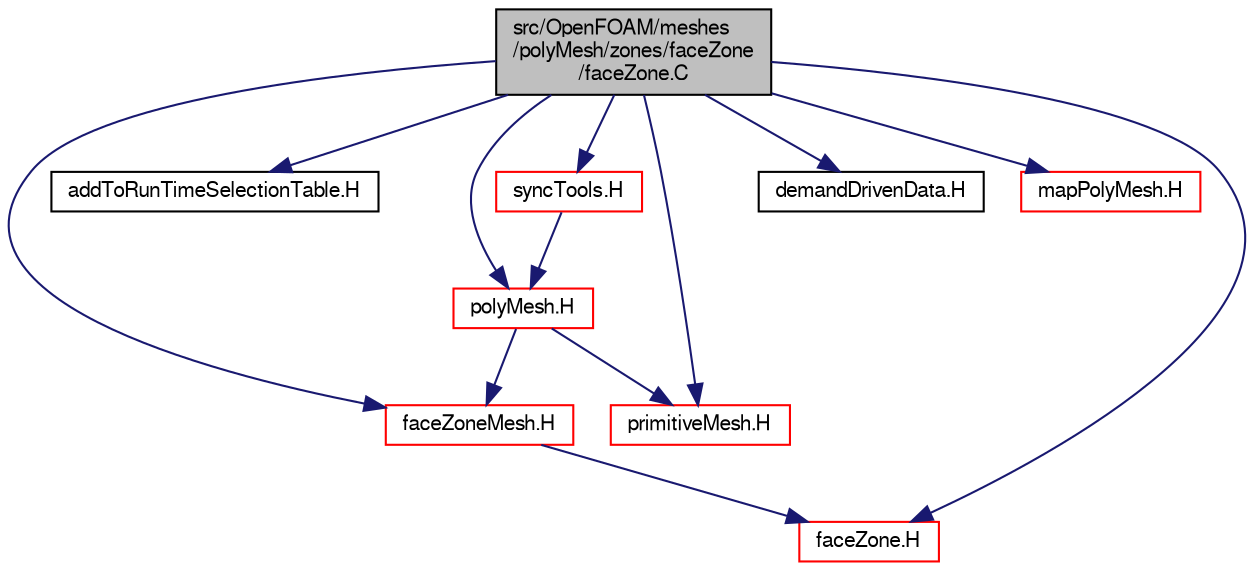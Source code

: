 digraph "src/OpenFOAM/meshes/polyMesh/zones/faceZone/faceZone.C"
{
  bgcolor="transparent";
  edge [fontname="FreeSans",fontsize="10",labelfontname="FreeSans",labelfontsize="10"];
  node [fontname="FreeSans",fontsize="10",shape=record];
  Node0 [label="src/OpenFOAM/meshes\l/polyMesh/zones/faceZone\l/faceZone.C",height=0.2,width=0.4,color="black", fillcolor="grey75", style="filled", fontcolor="black"];
  Node0 -> Node1 [color="midnightblue",fontsize="10",style="solid",fontname="FreeSans"];
  Node1 [label="faceZone.H",height=0.2,width=0.4,color="red",URL="$a11789.html"];
  Node0 -> Node164 [color="midnightblue",fontsize="10",style="solid",fontname="FreeSans"];
  Node164 [label="addToRunTimeSelectionTable.H",height=0.2,width=0.4,color="black",URL="$a09263.html",tooltip="Macros for easy insertion into run-time selection tables. "];
  Node0 -> Node165 [color="midnightblue",fontsize="10",style="solid",fontname="FreeSans"];
  Node165 [label="faceZoneMesh.H",height=0.2,width=0.4,color="red",URL="$a11825.html",tooltip="Foam::faceZoneMesh. "];
  Node165 -> Node1 [color="midnightblue",fontsize="10",style="solid",fontname="FreeSans"];
  Node0 -> Node182 [color="midnightblue",fontsize="10",style="solid",fontname="FreeSans"];
  Node182 [label="polyMesh.H",height=0.2,width=0.4,color="red",URL="$a11630.html"];
  Node182 -> Node185 [color="midnightblue",fontsize="10",style="solid",fontname="FreeSans"];
  Node185 [label="primitiveMesh.H",height=0.2,width=0.4,color="red",URL="$a11882.html"];
  Node182 -> Node165 [color="midnightblue",fontsize="10",style="solid",fontname="FreeSans"];
  Node0 -> Node185 [color="midnightblue",fontsize="10",style="solid",fontname="FreeSans"];
  Node0 -> Node221 [color="midnightblue",fontsize="10",style="solid",fontname="FreeSans"];
  Node221 [label="demandDrivenData.H",height=0.2,width=0.4,color="black",URL="$a10367.html",tooltip="Template functions to aid in the implementation of demand driven data. "];
  Node0 -> Node222 [color="midnightblue",fontsize="10",style="solid",fontname="FreeSans"];
  Node222 [label="mapPolyMesh.H",height=0.2,width=0.4,color="red",URL="$a11597.html"];
  Node0 -> Node225 [color="midnightblue",fontsize="10",style="solid",fontname="FreeSans"];
  Node225 [label="syncTools.H",height=0.2,width=0.4,color="red",URL="$a11768.html"];
  Node225 -> Node182 [color="midnightblue",fontsize="10",style="solid",fontname="FreeSans"];
}
